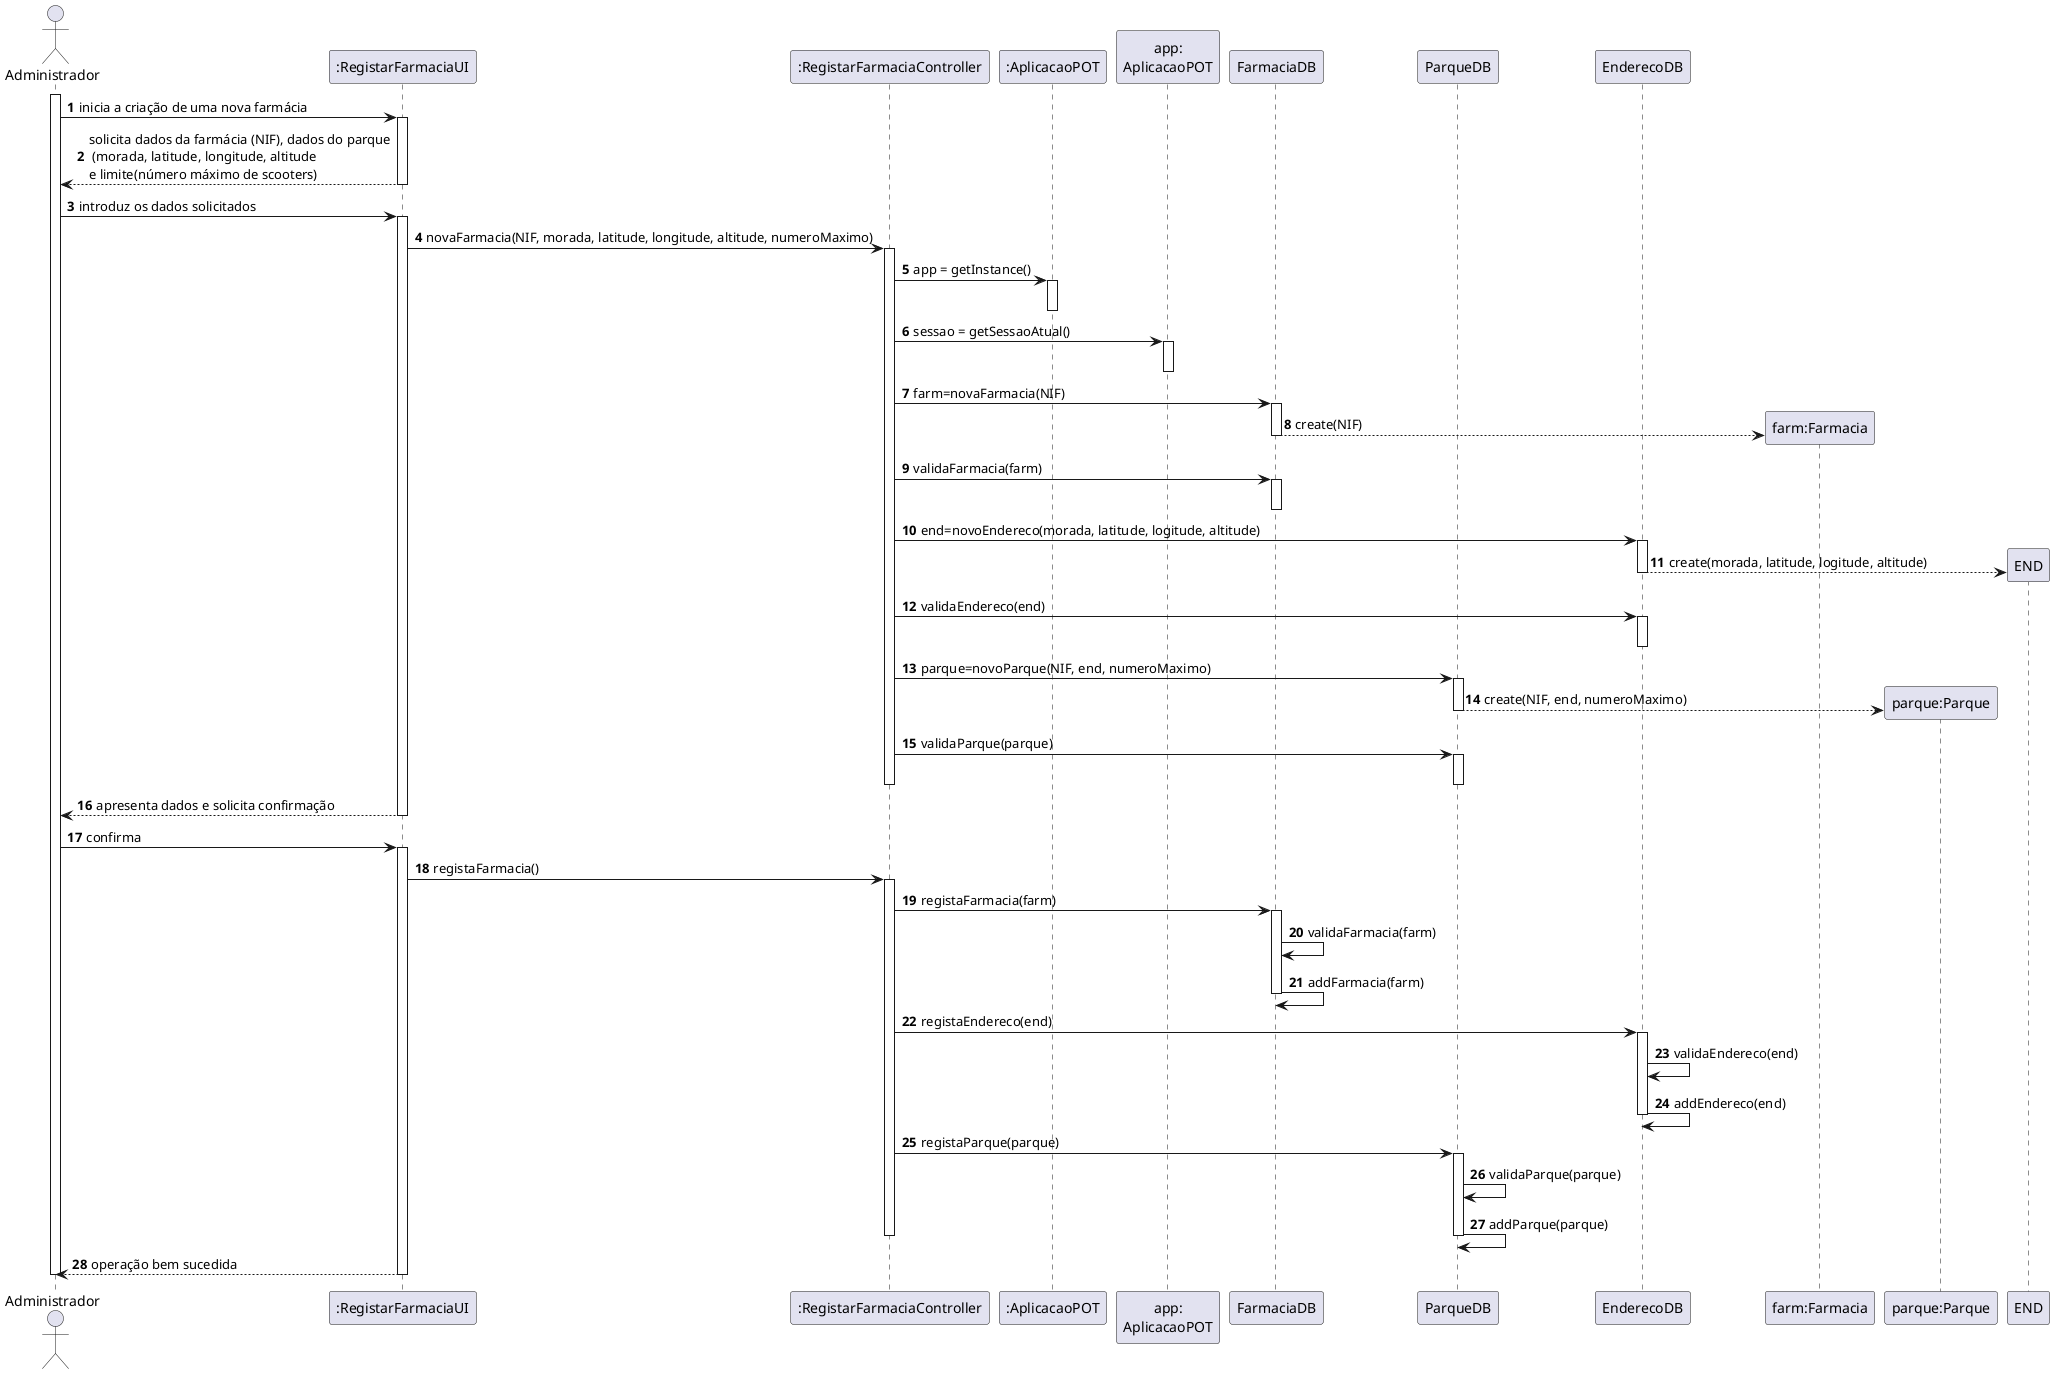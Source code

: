 @startuml
autonumber
actor "Administrador" as ADM

participant ":RegistarFarmaciaUI" as UI
participant ":RegistarFarmaciaController" as CTRL
participant ":AplicacaoPOT" as _APP
participant "app:\nAplicacaoPOT" as APP
participant "FarmaciaDB" as DB
participant "ParqueDB" as PDB
participant "EnderecoDB" as EDB
participant "farm:Farmacia" as FARMACIA
participant "parque:Parque" as PQ

activate ADM
ADM -> UI : inicia a criação de uma nova farmácia
activate UI
UI --> ADM : solicita dados da farmácia (NIF), dados do parque\n (morada, latitude, longitude, altitude \ne limite(número máximo de scooters)
deactivate UI

ADM -> UI : introduz os dados solicitados
activate UI
UI -> CTRL : novaFarmacia(NIF, morada, latitude, longitude, altitude, numeroMaximo)
activate CTRL

CTRL -> _APP : app = getInstance()
activate _APP
deactivate _APP
CTRL -> APP : sessao = getSessaoAtual()
activate APP
deactivate APP

CTRL -> DB: farm=novaFarmacia(NIF)
activate DB
DB --> FARMACIA ** : create(NIF)
deactivate DB

CTRL -> DB: validaFarmacia(farm)
activate DB
deactivate DB

CTRL -> EDB: end=novoEndereco(morada, latitude, logitude, altitude)
activate EDB
EDB --> END ** : create(morada, latitude, logitude, altitude)
deactivate EDB

CTRL -> EDB: validaEndereco(end)
activate EDB
deactivate EDB

CTRL -> PDB: parque=novoParque(NIF, end, numeroMaximo)
activate PDB
PDB --> PQ ** : create(NIF, end, numeroMaximo)
deactivate PDB

CTRL -> PDB: validaParque(parque)
activate PDB
deactivate PDB

deactivate CTRL
UI --> ADM : apresenta dados e solicita confirmação
deactivate UI

ADM -> UI : confirma
activate UI

UI -> CTRL: registaFarmacia()
activate CTRL
CTRL ->DB: registaFarmacia(farm)
activate DB
DB -> DB: validaFarmacia(farm)
DB -> DB: addFarmacia(farm)

deactivate DB

CTRL ->EDB: registaEndereco(end)
activate EDB
EDB -> EDB: validaEndereco(end)
EDB -> EDB: addEndereco(end)

deactivate EDB

CTRL ->PDB: registaParque(parque)
activate PDB
PDB -> PDB: validaParque(parque)
PDB -> PDB: addParque(parque)

deactivate PDB

deactivate CTRL

UI --> ADM : operação bem sucedida
deactivate UI

deactivate ADM

@enduml
